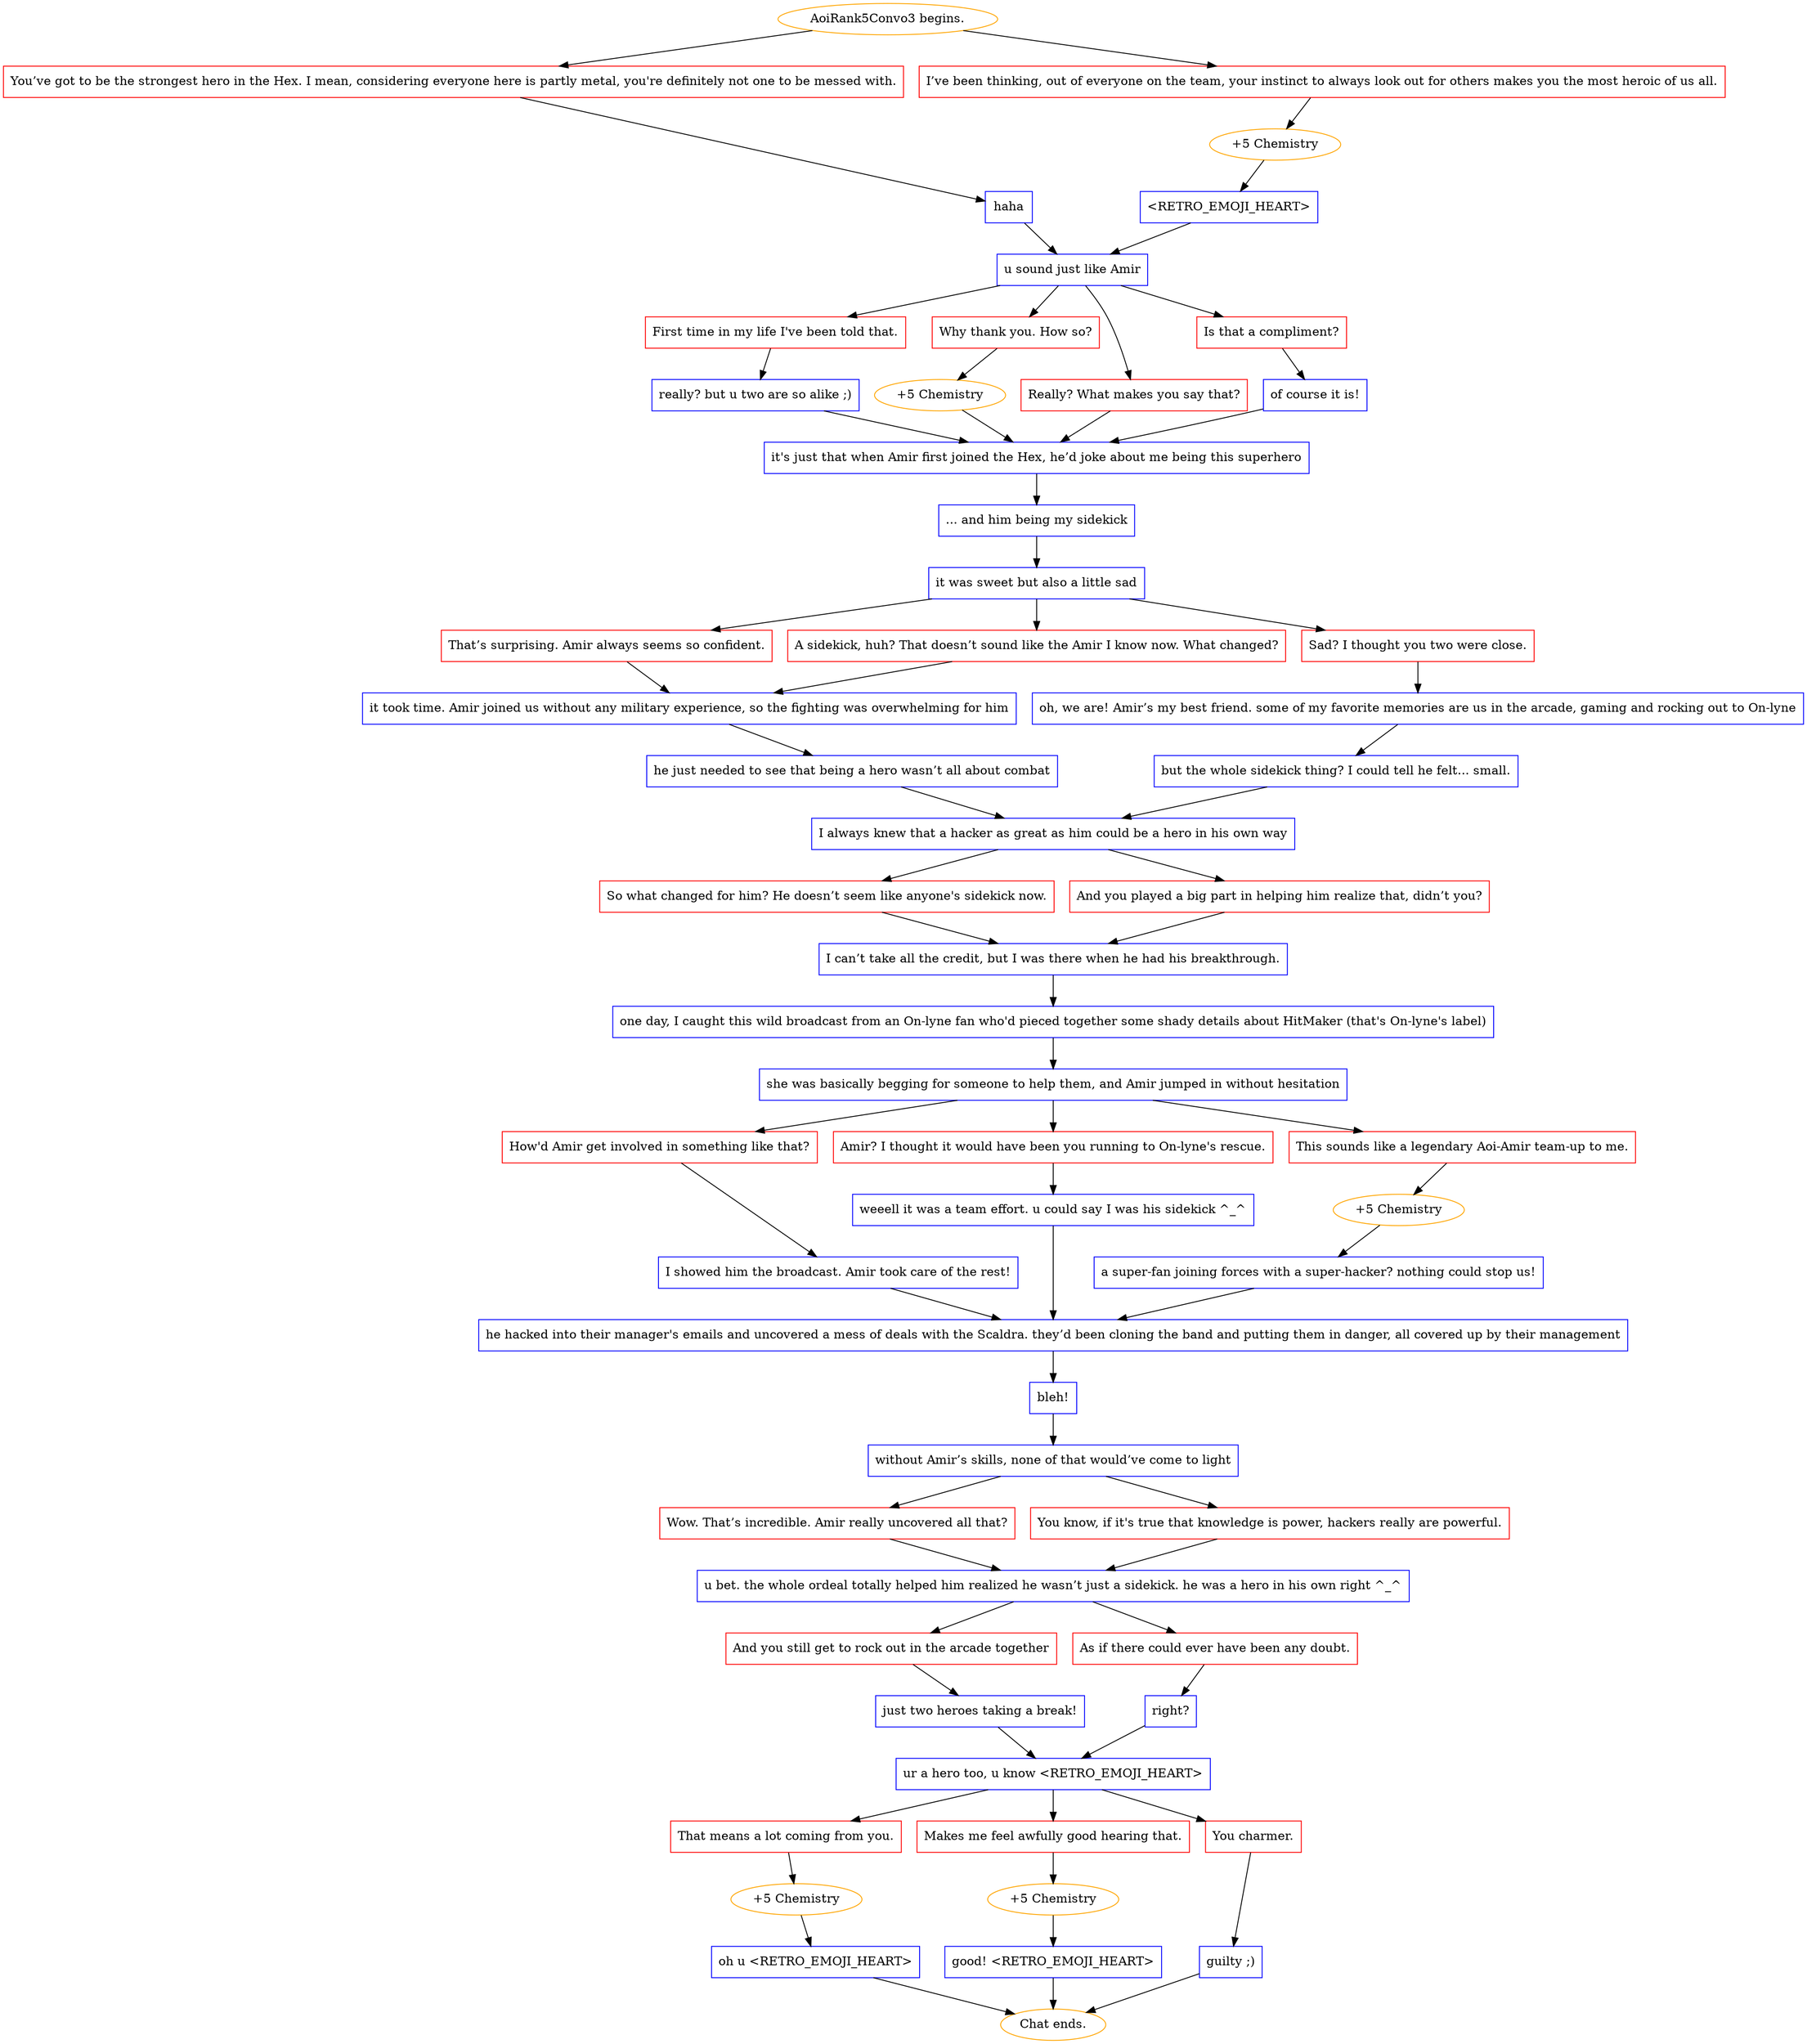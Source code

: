digraph {
	"AoiRank5Convo3 begins." [color=orange];
		"AoiRank5Convo3 begins." -> j3951173461;
		"AoiRank5Convo3 begins." -> j471254272;
	j3951173461 [label="You’ve got to be the strongest hero in the Hex. I mean, considering everyone here is partly metal, you're definitely not one to be messed with.",shape=box,color=red];
		j3951173461 -> j2746139037;
	j471254272 [label="I’ve been thinking, out of everyone on the team, your instinct to always look out for others makes you the most heroic of us all.",shape=box,color=red];
		j471254272 -> j2073451041;
	j2746139037 [label="haha",shape=box,color=blue];
		j2746139037 -> j821350594;
	j2073451041 [label="+5 Chemistry",color=orange];
		j2073451041 -> j974680102;
	j821350594 [label="u sound just like Amir",shape=box,color=blue];
		j821350594 -> j3199649847;
		j821350594 -> j4147701155;
		j821350594 -> j21259857;
		j821350594 -> j1523729890;
	j974680102 [label="<RETRO_EMOJI_HEART>",shape=box,color=blue];
		j974680102 -> j821350594;
	j3199649847 [label="First time in my life I've been told that.",shape=box,color=red];
		j3199649847 -> j4261118901;
	j4147701155 [label="Why thank you. How so?",shape=box,color=red];
		j4147701155 -> j1087562513;
	j21259857 [label="Really? What makes you say that?",shape=box,color=red];
		j21259857 -> j2689969994;
	j1523729890 [label="Is that a compliment?",shape=box,color=red];
		j1523729890 -> j1133849504;
	j4261118901 [label="really? but u two are so alike ;)",shape=box,color=blue];
		j4261118901 -> j2689969994;
	j1087562513 [label="+5 Chemistry",color=orange];
		j1087562513 -> j2689969994;
	j2689969994 [label="it's just that when Amir first joined the Hex, he’d joke about me being this superhero",shape=box,color=blue];
		j2689969994 -> j3964944978;
	j1133849504 [label="of course it is!",shape=box,color=blue];
		j1133849504 -> j2689969994;
	j3964944978 [label="... and him being my sidekick",shape=box,color=blue];
		j3964944978 -> j3787744522;
	j3787744522 [label="it was sweet but also a little sad",shape=box,color=blue];
		j3787744522 -> j2064676919;
		j3787744522 -> j930092719;
		j3787744522 -> j1930107133;
	j2064676919 [label="That’s surprising. Amir always seems so confident.",shape=box,color=red];
		j2064676919 -> j1860424010;
	j930092719 [label="A sidekick, huh? That doesn’t sound like the Amir I know now. What changed?",shape=box,color=red];
		j930092719 -> j1860424010;
	j1930107133 [label="Sad? I thought you two were close.",shape=box,color=red];
		j1930107133 -> j2481983367;
	j1860424010 [label="it took time. Amir joined us without any military experience, so the fighting was overwhelming for him",shape=box,color=blue];
		j1860424010 -> j2393311701;
	j2481983367 [label="oh, we are! Amir’s my best friend. some of my favorite memories are us in the arcade, gaming and rocking out to On-lyne",shape=box,color=blue];
		j2481983367 -> j2981946021;
	j2393311701 [label="he just needed to see that being a hero wasn’t all about combat",shape=box,color=blue];
		j2393311701 -> j1839235214;
	j2981946021 [label="but the whole sidekick thing? I could tell he felt... small.",shape=box,color=blue];
		j2981946021 -> j1839235214;
	j1839235214 [label="I always knew that a hacker as great as him could be a hero in his own way",shape=box,color=blue];
		j1839235214 -> j1554876604;
		j1839235214 -> j3987779076;
	j1554876604 [label="So what changed for him? He doesn’t seem like anyone's sidekick now.",shape=box,color=red];
		j1554876604 -> j827734956;
	j3987779076 [label="And you played a big part in helping him realize that, didn’t you?",shape=box,color=red];
		j3987779076 -> j827734956;
	j827734956 [label="I can’t take all the credit, but I was there when he had his breakthrough.",shape=box,color=blue];
		j827734956 -> j4204595734;
	j4204595734 [label="one day, I caught this wild broadcast from an On-lyne fan who'd pieced together some shady details about HitMaker (that's On-lyne's label)",shape=box,color=blue];
		j4204595734 -> j449422091;
	j449422091 [label="she was basically begging for someone to help them, and Amir jumped in without hesitation",shape=box,color=blue];
		j449422091 -> j1319357804;
		j449422091 -> j2479701415;
		j449422091 -> j2605946905;
	j1319357804 [label="How'd Amir get involved in something like that?",shape=box,color=red];
		j1319357804 -> j2400266515;
	j2479701415 [label="Amir? I thought it would have been you running to On-lyne's rescue.",shape=box,color=red];
		j2479701415 -> j101121848;
	j2605946905 [label="This sounds like a legendary Aoi-Amir team-up to me.",shape=box,color=red];
		j2605946905 -> j3891058668;
	j2400266515 [label="I showed him the broadcast. Amir took care of the rest!",shape=box,color=blue];
		j2400266515 -> j1400324118;
	j101121848 [label="weeell it was a team effort. u could say I was his sidekick ^_^",shape=box,color=blue];
		j101121848 -> j1400324118;
	j3891058668 [label="+5 Chemistry",color=orange];
		j3891058668 -> j1441489935;
	j1400324118 [label="he hacked into their manager's emails and uncovered a mess of deals with the Scaldra. they’d been cloning the band and putting them in danger, all covered up by their management",shape=box,color=blue];
		j1400324118 -> j2526725817;
	j1441489935 [label="a super-fan joining forces with a super-hacker? nothing could stop us!",shape=box,color=blue];
		j1441489935 -> j1400324118;
	j2526725817 [label="bleh!",shape=box,color=blue];
		j2526725817 -> j4248489345;
	j4248489345 [label="without Amir’s skills, none of that would’ve come to light",shape=box,color=blue];
		j4248489345 -> j1008249574;
		j4248489345 -> j2013313565;
	j1008249574 [label="Wow. That’s incredible. Amir really uncovered all that?",shape=box,color=red];
		j1008249574 -> j3648039705;
	j2013313565 [label="You know, if it's true that knowledge is power, hackers really are powerful.",shape=box,color=red];
		j2013313565 -> j3648039705;
	j3648039705 [label="u bet. the whole ordeal totally helped him realized he wasn’t just a sidekick. he was a hero in his own right ^_^",shape=box,color=blue];
		j3648039705 -> j2168270537;
		j3648039705 -> j3256611945;
	j2168270537 [label="And you still get to rock out in the arcade together",shape=box,color=red];
		j2168270537 -> j3038918893;
	j3256611945 [label="As if there could ever have been any doubt.",shape=box,color=red];
		j3256611945 -> j1424291691;
	j3038918893 [label="just two heroes taking a break!",shape=box,color=blue];
		j3038918893 -> j3578125693;
	j1424291691 [label="right?",shape=box,color=blue];
		j1424291691 -> j3578125693;
	j3578125693 [label="ur a hero too, u know <RETRO_EMOJI_HEART>",shape=box,color=blue];
		j3578125693 -> j826387642;
		j3578125693 -> j2286242704;
		j3578125693 -> j1976118430;
	j826387642 [label="That means a lot coming from you.",shape=box,color=red];
		j826387642 -> j2645712573;
	j2286242704 [label="Makes me feel awfully good hearing that.",shape=box,color=red];
		j2286242704 -> j3828291161;
	j1976118430 [label="You charmer.",shape=box,color=red];
		j1976118430 -> j3363402299;
	j2645712573 [label="+5 Chemistry",color=orange];
		j2645712573 -> j2003925143;
	j3828291161 [label="+5 Chemistry",color=orange];
		j3828291161 -> j4192766071;
	j3363402299 [label="guilty ;)",shape=box,color=blue];
		j3363402299 -> "Chat ends.";
	j2003925143 [label="oh u <RETRO_EMOJI_HEART>",shape=box,color=blue];
		j2003925143 -> "Chat ends.";
	j4192766071 [label="good! <RETRO_EMOJI_HEART>",shape=box,color=blue];
		j4192766071 -> "Chat ends.";
	"Chat ends." [color=orange];
}